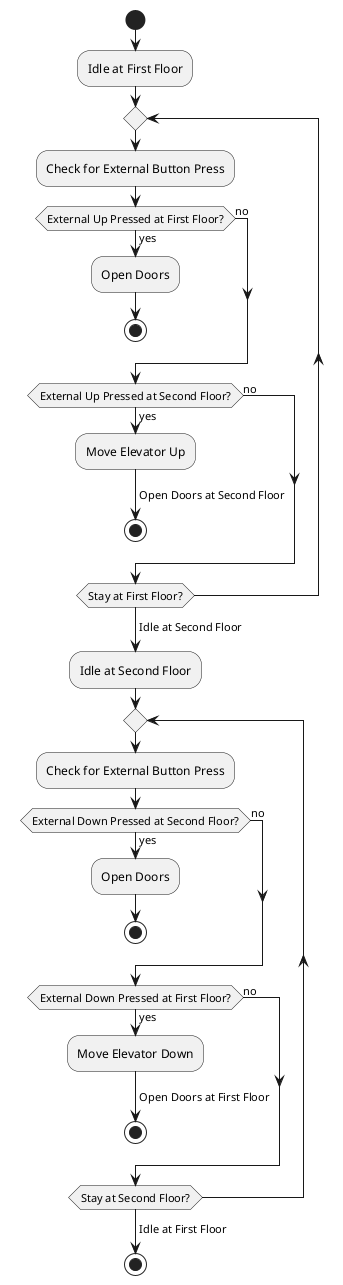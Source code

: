@startuml

start

:Idle at First Floor;
repeat
    :Check for External Button Press;
    if (External Up Pressed at First Floor?) then (yes)
        :Open Doors;
        stop
    else (no)
    endif
    
    if (External Up Pressed at Second Floor?) then (yes)
        :Move Elevator Up;
        ->Open Doors at Second Floor;
        stop
    else (no)
    endif
repeat while (Stay at First Floor?)
->Idle at Second Floor;

:Idle at Second Floor;
repeat
    :Check for External Button Press;
    if (External Down Pressed at Second Floor?) then (yes)
        :Open Doors;
        stop
    else (no)
    endif
    
    if (External Down Pressed at First Floor?) then (yes)
        :Move Elevator Down;
        ->Open Doors at First Floor;
        stop
    else (no)
    endif
repeat while (Stay at Second Floor?)
->Idle at First Floor;

stop

@enduml
